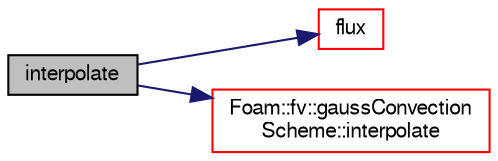 digraph "interpolate"
{
  bgcolor="transparent";
  edge [fontname="FreeSans",fontsize="10",labelfontname="FreeSans",labelfontsize="10"];
  node [fontname="FreeSans",fontsize="10",shape=record];
  rankdir="LR";
  Node345 [label="interpolate",height=0.2,width=0.4,color="black", fillcolor="grey75", style="filled", fontcolor="black"];
  Node345 -> Node346 [color="midnightblue",fontsize="10",style="solid",fontname="FreeSans"];
  Node346 [label="flux",height=0.2,width=0.4,color="red",URL="$a22450.html#a2ceb35d3c628517a5b260ba4a74f35c3"];
  Node345 -> Node683 [color="midnightblue",fontsize="10",style="solid",fontname="FreeSans"];
  Node683 [label="Foam::fv::gaussConvection\lScheme::interpolate",height=0.2,width=0.4,color="red",URL="$a22446.html#a947138739cfec15812950b4f318edad6"];
}
